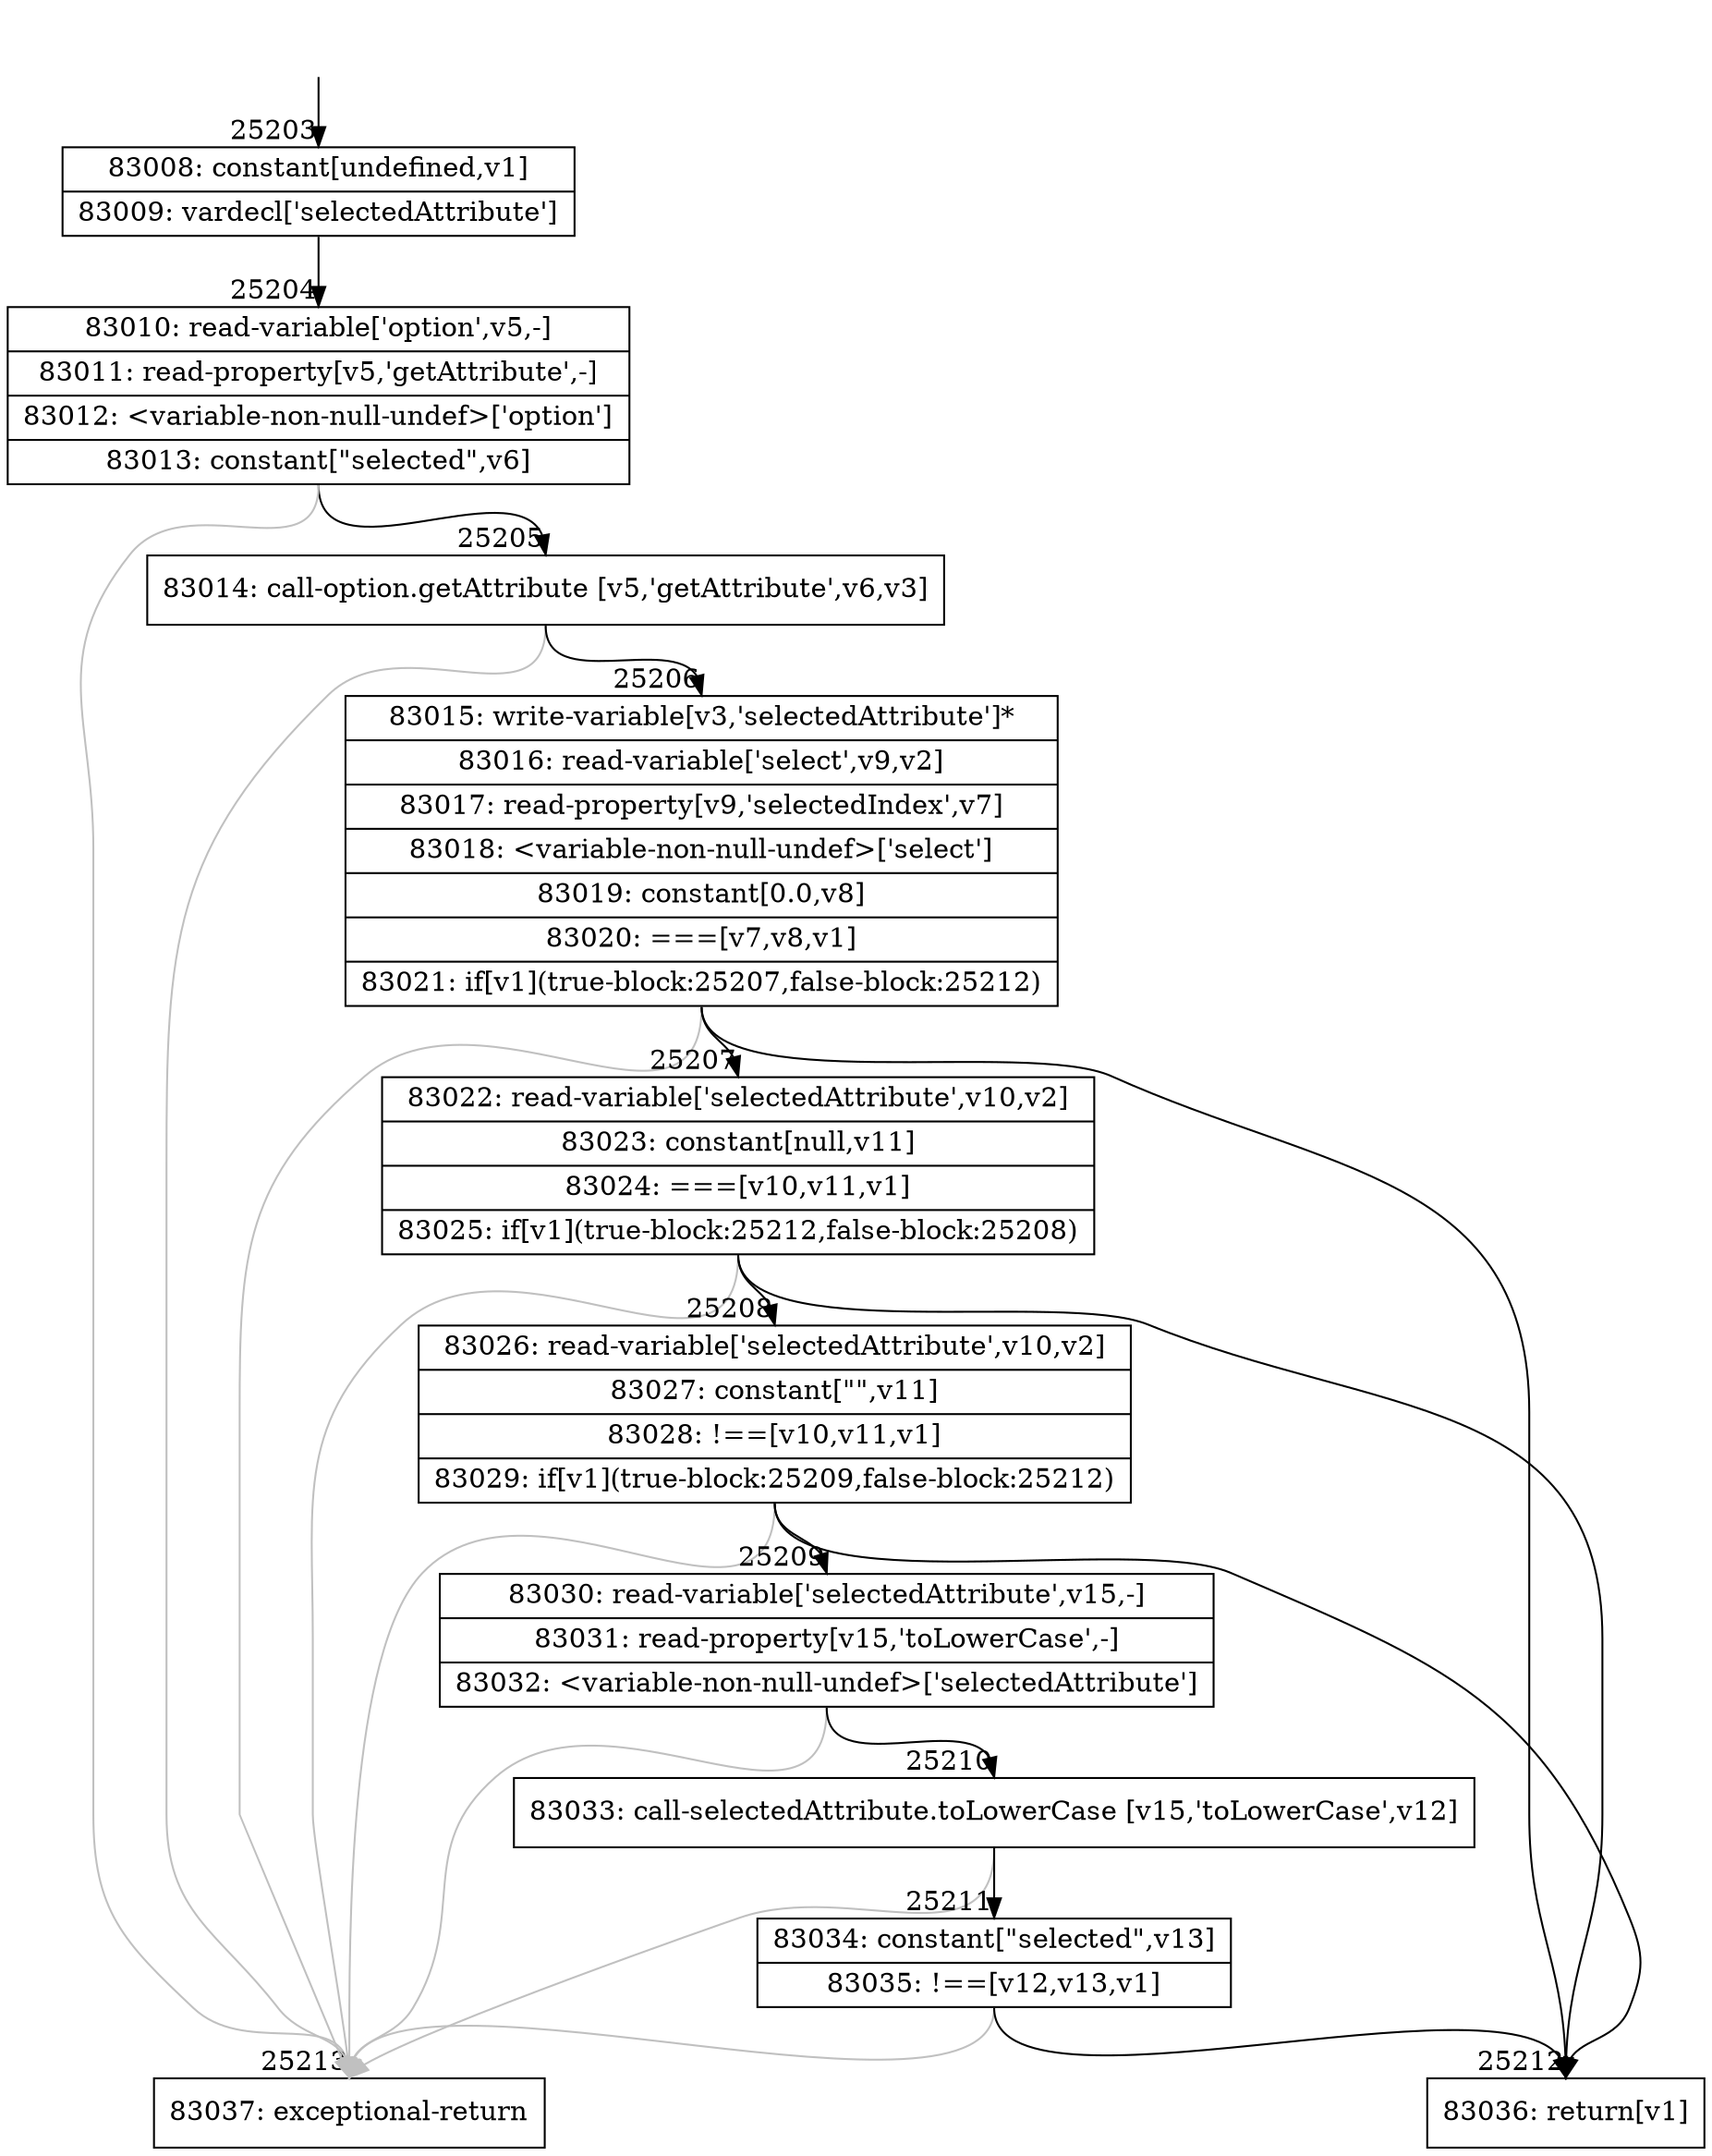 digraph {
rankdir="TD"
BB_entry2222[shape=none,label=""];
BB_entry2222 -> BB25203 [tailport=s, headport=n, headlabel="    25203"]
BB25203 [shape=record label="{83008: constant[undefined,v1]|83009: vardecl['selectedAttribute']}" ] 
BB25203 -> BB25204 [tailport=s, headport=n, headlabel="      25204"]
BB25204 [shape=record label="{83010: read-variable['option',v5,-]|83011: read-property[v5,'getAttribute',-]|83012: \<variable-non-null-undef\>['option']|83013: constant[\"selected\",v6]}" ] 
BB25204 -> BB25205 [tailport=s, headport=n, headlabel="      25205"]
BB25204 -> BB25213 [tailport=s, headport=n, color=gray, headlabel="      25213"]
BB25205 [shape=record label="{83014: call-option.getAttribute [v5,'getAttribute',v6,v3]}" ] 
BB25205 -> BB25206 [tailport=s, headport=n, headlabel="      25206"]
BB25205 -> BB25213 [tailport=s, headport=n, color=gray]
BB25206 [shape=record label="{83015: write-variable[v3,'selectedAttribute']*|83016: read-variable['select',v9,v2]|83017: read-property[v9,'selectedIndex',v7]|83018: \<variable-non-null-undef\>['select']|83019: constant[0.0,v8]|83020: ===[v7,v8,v1]|83021: if[v1](true-block:25207,false-block:25212)}" ] 
BB25206 -> BB25212 [tailport=s, headport=n, headlabel="      25212"]
BB25206 -> BB25207 [tailport=s, headport=n, headlabel="      25207"]
BB25206 -> BB25213 [tailport=s, headport=n, color=gray]
BB25207 [shape=record label="{83022: read-variable['selectedAttribute',v10,v2]|83023: constant[null,v11]|83024: ===[v10,v11,v1]|83025: if[v1](true-block:25212,false-block:25208)}" ] 
BB25207 -> BB25212 [tailport=s, headport=n]
BB25207 -> BB25208 [tailport=s, headport=n, headlabel="      25208"]
BB25207 -> BB25213 [tailport=s, headport=n, color=gray]
BB25208 [shape=record label="{83026: read-variable['selectedAttribute',v10,v2]|83027: constant[\"\",v11]|83028: !==[v10,v11,v1]|83029: if[v1](true-block:25209,false-block:25212)}" ] 
BB25208 -> BB25212 [tailport=s, headport=n]
BB25208 -> BB25209 [tailport=s, headport=n, headlabel="      25209"]
BB25208 -> BB25213 [tailport=s, headport=n, color=gray]
BB25209 [shape=record label="{83030: read-variable['selectedAttribute',v15,-]|83031: read-property[v15,'toLowerCase',-]|83032: \<variable-non-null-undef\>['selectedAttribute']}" ] 
BB25209 -> BB25210 [tailport=s, headport=n, headlabel="      25210"]
BB25209 -> BB25213 [tailport=s, headport=n, color=gray]
BB25210 [shape=record label="{83033: call-selectedAttribute.toLowerCase [v15,'toLowerCase',v12]}" ] 
BB25210 -> BB25211 [tailport=s, headport=n, headlabel="      25211"]
BB25210 -> BB25213 [tailport=s, headport=n, color=gray]
BB25211 [shape=record label="{83034: constant[\"selected\",v13]|83035: !==[v12,v13,v1]}" ] 
BB25211 -> BB25212 [tailport=s, headport=n]
BB25211 -> BB25213 [tailport=s, headport=n, color=gray]
BB25212 [shape=record label="{83036: return[v1]}" ] 
BB25213 [shape=record label="{83037: exceptional-return}" ] 
//#$~ 46798
}
